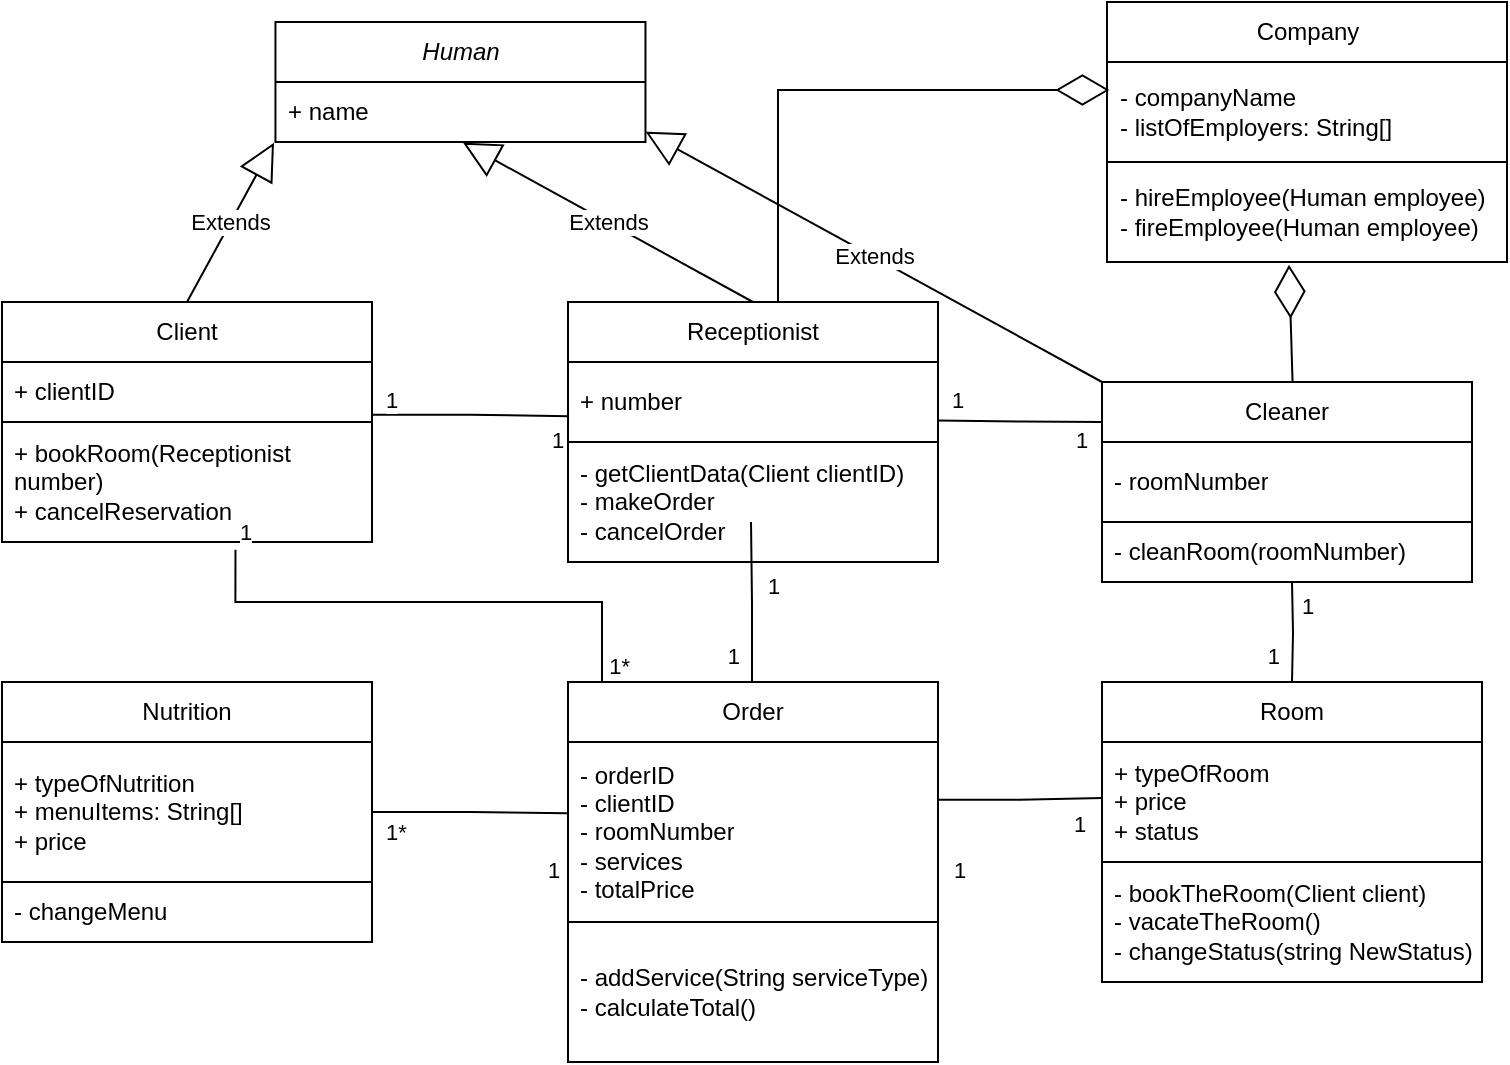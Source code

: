 <mxfile version="22.0.8" type="github">
  <diagram id="R2lEEEUBdFMjLlhIrx00" name="Page-1">
    <mxGraphModel dx="1235" dy="667" grid="1" gridSize="10" guides="1" tooltips="1" connect="1" arrows="1" fold="1" page="1" pageScale="1" pageWidth="850" pageHeight="1100" math="0" shadow="0" extFonts="Permanent Marker^https://fonts.googleapis.com/css?family=Permanent+Marker">
      <root>
        <mxCell id="0" />
        <mxCell id="1" parent="0" />
        <mxCell id="xkdvy3rVlE1kGI5gku1Z-3" value="&lt;i&gt;Human&lt;/i&gt;" style="swimlane;fontStyle=0;childLayout=stackLayout;horizontal=1;startSize=30;horizontalStack=0;resizeParent=1;resizeParentMax=0;resizeLast=0;collapsible=1;marginBottom=0;whiteSpace=wrap;html=1;" vertex="1" parent="1">
          <mxGeometry x="186.73" y="20" width="185" height="60" as="geometry" />
        </mxCell>
        <mxCell id="xkdvy3rVlE1kGI5gku1Z-4" value="+ name" style="text;strokeColor=none;fillColor=none;align=left;verticalAlign=middle;spacingLeft=4;spacingRight=4;overflow=hidden;points=[[0,0.5],[1,0.5]];portConstraint=eastwest;rotatable=0;whiteSpace=wrap;html=1;" vertex="1" parent="xkdvy3rVlE1kGI5gku1Z-3">
          <mxGeometry y="30" width="185" height="30" as="geometry" />
        </mxCell>
        <mxCell id="xkdvy3rVlE1kGI5gku1Z-7" value="Client" style="swimlane;fontStyle=0;childLayout=stackLayout;horizontal=1;startSize=30;horizontalStack=0;resizeParent=1;resizeParentMax=0;resizeLast=0;collapsible=1;marginBottom=0;whiteSpace=wrap;html=1;" vertex="1" parent="1">
          <mxGeometry x="50" y="160" width="185" height="120" as="geometry" />
        </mxCell>
        <mxCell id="xkdvy3rVlE1kGI5gku1Z-8" value="+ clientID" style="text;strokeColor=none;fillColor=none;align=left;verticalAlign=middle;spacingLeft=4;spacingRight=4;overflow=hidden;points=[[0,0.5],[1,0.5]];portConstraint=eastwest;rotatable=0;whiteSpace=wrap;html=1;" vertex="1" parent="xkdvy3rVlE1kGI5gku1Z-7">
          <mxGeometry y="30" width="185" height="30" as="geometry" />
        </mxCell>
        <mxCell id="xkdvy3rVlE1kGI5gku1Z-9" value="+ bookRoom(Receptionist number)&lt;br&gt;+ cancelReservation" style="text;strokeColor=default;fillColor=none;align=left;verticalAlign=middle;spacingLeft=4;spacingRight=4;overflow=hidden;points=[[0,0.5],[1,0.5]];portConstraint=eastwest;rotatable=0;whiteSpace=wrap;html=1;" vertex="1" parent="xkdvy3rVlE1kGI5gku1Z-7">
          <mxGeometry y="60" width="185" height="60" as="geometry" />
        </mxCell>
        <mxCell id="xkdvy3rVlE1kGI5gku1Z-10" value="Receptionist" style="swimlane;fontStyle=0;childLayout=stackLayout;horizontal=1;startSize=30;horizontalStack=0;resizeParent=1;resizeParentMax=0;resizeLast=0;collapsible=1;marginBottom=0;whiteSpace=wrap;html=1;" vertex="1" parent="1">
          <mxGeometry x="333" y="160" width="185" height="130" as="geometry" />
        </mxCell>
        <mxCell id="xkdvy3rVlE1kGI5gku1Z-11" value="+ number" style="text;strokeColor=none;fillColor=none;align=left;verticalAlign=middle;spacingLeft=4;spacingRight=4;overflow=hidden;points=[[0,0.5],[1,0.5]];portConstraint=eastwest;rotatable=0;whiteSpace=wrap;html=1;" vertex="1" parent="xkdvy3rVlE1kGI5gku1Z-10">
          <mxGeometry y="30" width="185" height="40" as="geometry" />
        </mxCell>
        <mxCell id="xkdvy3rVlE1kGI5gku1Z-12" value="- getClientData(Client clientID)&lt;br&gt;- makeOrder&lt;br&gt;- cancelOrder" style="text;strokeColor=default;fillColor=none;align=left;verticalAlign=middle;spacingLeft=4;spacingRight=4;overflow=hidden;points=[[0,0.5],[1,0.5]];portConstraint=eastwest;rotatable=0;whiteSpace=wrap;html=1;" vertex="1" parent="xkdvy3rVlE1kGI5gku1Z-10">
          <mxGeometry y="70" width="185" height="60" as="geometry" />
        </mxCell>
        <mxCell id="xkdvy3rVlE1kGI5gku1Z-13" value="Cleaner" style="swimlane;fontStyle=0;childLayout=stackLayout;horizontal=1;startSize=30;horizontalStack=0;resizeParent=1;resizeParentMax=0;resizeLast=0;collapsible=1;marginBottom=0;whiteSpace=wrap;html=1;" vertex="1" parent="1">
          <mxGeometry x="600" y="200" width="185" height="100" as="geometry" />
        </mxCell>
        <mxCell id="xkdvy3rVlE1kGI5gku1Z-14" value="- roomNumber" style="text;strokeColor=none;fillColor=none;align=left;verticalAlign=middle;spacingLeft=4;spacingRight=4;overflow=hidden;points=[[0,0.5],[1,0.5]];portConstraint=eastwest;rotatable=0;whiteSpace=wrap;html=1;" vertex="1" parent="xkdvy3rVlE1kGI5gku1Z-13">
          <mxGeometry y="30" width="185" height="40" as="geometry" />
        </mxCell>
        <mxCell id="xkdvy3rVlE1kGI5gku1Z-15" value="- cleanRoom(roomNumber)" style="text;strokeColor=default;fillColor=none;align=left;verticalAlign=middle;spacingLeft=4;spacingRight=4;overflow=hidden;points=[[0,0.5],[1,0.5]];portConstraint=eastwest;rotatable=0;whiteSpace=wrap;html=1;" vertex="1" parent="xkdvy3rVlE1kGI5gku1Z-13">
          <mxGeometry y="70" width="185" height="30" as="geometry" />
        </mxCell>
        <mxCell id="xkdvy3rVlE1kGI5gku1Z-17" value="Extends" style="endArrow=block;endSize=16;endFill=0;html=1;rounded=0;entryX=-0.004;entryY=1.013;entryDx=0;entryDy=0;entryPerimeter=0;exitX=0.5;exitY=0;exitDx=0;exitDy=0;" edge="1" parent="1" source="xkdvy3rVlE1kGI5gku1Z-7" target="xkdvy3rVlE1kGI5gku1Z-4">
          <mxGeometry width="160" relative="1" as="geometry">
            <mxPoint x="290" y="210" as="sourcePoint" />
            <mxPoint x="450" y="210" as="targetPoint" />
          </mxGeometry>
        </mxCell>
        <mxCell id="xkdvy3rVlE1kGI5gku1Z-18" value="Extends" style="endArrow=block;endSize=16;endFill=0;html=1;rounded=0;entryX=0.507;entryY=1.013;entryDx=0;entryDy=0;entryPerimeter=0;exitX=0.5;exitY=0;exitDx=0;exitDy=0;" edge="1" parent="1" source="xkdvy3rVlE1kGI5gku1Z-10" target="xkdvy3rVlE1kGI5gku1Z-4">
          <mxGeometry width="160" relative="1" as="geometry">
            <mxPoint x="153" y="150" as="sourcePoint" />
            <mxPoint x="343" y="64" as="targetPoint" />
          </mxGeometry>
        </mxCell>
        <mxCell id="xkdvy3rVlE1kGI5gku1Z-19" value="Extends" style="endArrow=block;endSize=16;endFill=0;html=1;rounded=0;entryX=1;entryY=0.827;entryDx=0;entryDy=0;entryPerimeter=0;exitX=0;exitY=0;exitDx=0;exitDy=0;" edge="1" parent="1" source="xkdvy3rVlE1kGI5gku1Z-13" target="xkdvy3rVlE1kGI5gku1Z-4">
          <mxGeometry width="160" relative="1" as="geometry">
            <mxPoint x="436" y="150" as="sourcePoint" />
            <mxPoint x="437" y="90" as="targetPoint" />
          </mxGeometry>
        </mxCell>
        <mxCell id="xkdvy3rVlE1kGI5gku1Z-20" value="Room" style="swimlane;fontStyle=0;childLayout=stackLayout;horizontal=1;startSize=30;horizontalStack=0;resizeParent=1;resizeParentMax=0;resizeLast=0;collapsible=1;marginBottom=0;whiteSpace=wrap;html=1;" vertex="1" parent="1">
          <mxGeometry x="600" y="350" width="190" height="150" as="geometry" />
        </mxCell>
        <mxCell id="xkdvy3rVlE1kGI5gku1Z-21" value="+ typeOfRoom&lt;br&gt;+ price&lt;br&gt;+ status" style="text;strokeColor=none;fillColor=none;align=left;verticalAlign=middle;spacingLeft=4;spacingRight=4;overflow=hidden;points=[[0,0.5],[1,0.5]];portConstraint=eastwest;rotatable=0;whiteSpace=wrap;html=1;" vertex="1" parent="xkdvy3rVlE1kGI5gku1Z-20">
          <mxGeometry y="30" width="190" height="60" as="geometry" />
        </mxCell>
        <mxCell id="xkdvy3rVlE1kGI5gku1Z-22" value="- bookTheRoom(Client client)&lt;br&gt;- vacateTheRoom()&lt;br&gt;- changeStatus(string NewStatus)" style="text;strokeColor=default;fillColor=none;align=left;verticalAlign=middle;spacingLeft=4;spacingRight=4;overflow=hidden;points=[[0,0.5],[1,0.5]];portConstraint=eastwest;rotatable=0;whiteSpace=wrap;html=1;" vertex="1" parent="xkdvy3rVlE1kGI5gku1Z-20">
          <mxGeometry y="90" width="190" height="60" as="geometry" />
        </mxCell>
        <mxCell id="xkdvy3rVlE1kGI5gku1Z-23" value="Order" style="swimlane;fontStyle=0;childLayout=stackLayout;horizontal=1;startSize=30;horizontalStack=0;resizeParent=1;resizeParentMax=0;resizeLast=0;collapsible=1;marginBottom=0;whiteSpace=wrap;html=1;" vertex="1" parent="1">
          <mxGeometry x="333" y="350" width="185" height="190" as="geometry" />
        </mxCell>
        <mxCell id="xkdvy3rVlE1kGI5gku1Z-24" value="- orderID&lt;br&gt;- clientID&lt;br&gt;- roomNumber&lt;br&gt;- services&lt;br&gt;- totalPrice" style="text;strokeColor=none;fillColor=none;align=left;verticalAlign=middle;spacingLeft=4;spacingRight=4;overflow=hidden;points=[[0,0.5],[1,0.5]];portConstraint=eastwest;rotatable=0;whiteSpace=wrap;html=1;" vertex="1" parent="xkdvy3rVlE1kGI5gku1Z-23">
          <mxGeometry y="30" width="185" height="90" as="geometry" />
        </mxCell>
        <mxCell id="xkdvy3rVlE1kGI5gku1Z-25" value="- addService(String serviceType)&lt;br&gt;- calculateTotal()" style="text;strokeColor=default;fillColor=none;align=left;verticalAlign=middle;spacingLeft=4;spacingRight=4;overflow=hidden;points=[[0,0.5],[1,0.5]];portConstraint=eastwest;rotatable=0;whiteSpace=wrap;html=1;" vertex="1" parent="xkdvy3rVlE1kGI5gku1Z-23">
          <mxGeometry y="120" width="185" height="70" as="geometry" />
        </mxCell>
        <mxCell id="xkdvy3rVlE1kGI5gku1Z-26" value="Nutrition" style="swimlane;fontStyle=0;childLayout=stackLayout;horizontal=1;startSize=30;horizontalStack=0;resizeParent=1;resizeParentMax=0;resizeLast=0;collapsible=1;marginBottom=0;whiteSpace=wrap;html=1;" vertex="1" parent="1">
          <mxGeometry x="50" y="350" width="185" height="130" as="geometry" />
        </mxCell>
        <mxCell id="xkdvy3rVlE1kGI5gku1Z-27" value="+ typeOfNutrition&lt;br&gt;+&amp;nbsp;menuItems: String[]&lt;br&gt;+ price" style="text;strokeColor=none;fillColor=none;align=left;verticalAlign=middle;spacingLeft=4;spacingRight=4;overflow=hidden;points=[[0,0.5],[1,0.5]];portConstraint=eastwest;rotatable=0;whiteSpace=wrap;html=1;" vertex="1" parent="xkdvy3rVlE1kGI5gku1Z-26">
          <mxGeometry y="30" width="185" height="70" as="geometry" />
        </mxCell>
        <mxCell id="xkdvy3rVlE1kGI5gku1Z-28" value="- changeMenu" style="text;strokeColor=default;fillColor=none;align=left;verticalAlign=middle;spacingLeft=4;spacingRight=4;overflow=hidden;points=[[0,0.5],[1,0.5]];portConstraint=eastwest;rotatable=0;whiteSpace=wrap;html=1;" vertex="1" parent="xkdvy3rVlE1kGI5gku1Z-26">
          <mxGeometry y="100" width="185" height="30" as="geometry" />
        </mxCell>
        <mxCell id="xkdvy3rVlE1kGI5gku1Z-31" value="" style="endArrow=none;html=1;edgeStyle=orthogonalEdgeStyle;rounded=0;exitX=0.631;exitY=1.064;exitDx=0;exitDy=0;exitPerimeter=0;" edge="1" parent="1" source="xkdvy3rVlE1kGI5gku1Z-9">
          <mxGeometry relative="1" as="geometry">
            <mxPoint x="290" y="210" as="sourcePoint" />
            <mxPoint x="380" y="350" as="targetPoint" />
            <Array as="points">
              <mxPoint x="167" y="310" />
              <mxPoint x="350" y="310" />
              <mxPoint x="350" y="350" />
            </Array>
          </mxGeometry>
        </mxCell>
        <mxCell id="xkdvy3rVlE1kGI5gku1Z-32" value="1" style="edgeLabel;resizable=0;html=1;align=left;verticalAlign=bottom;" connectable="0" vertex="1" parent="xkdvy3rVlE1kGI5gku1Z-31">
          <mxGeometry x="-1" relative="1" as="geometry" />
        </mxCell>
        <mxCell id="xkdvy3rVlE1kGI5gku1Z-33" value="1*" style="edgeLabel;resizable=0;html=1;align=right;verticalAlign=bottom;" connectable="0" vertex="1" parent="xkdvy3rVlE1kGI5gku1Z-31">
          <mxGeometry x="1" relative="1" as="geometry">
            <mxPoint x="-16" as="offset" />
          </mxGeometry>
        </mxCell>
        <mxCell id="xkdvy3rVlE1kGI5gku1Z-68" value="" style="endArrow=none;html=1;edgeStyle=orthogonalEdgeStyle;rounded=0;exitX=1;exitY=0.5;exitDx=0;exitDy=0;entryX=-0.003;entryY=0.396;entryDx=0;entryDy=0;entryPerimeter=0;" edge="1" parent="1" source="xkdvy3rVlE1kGI5gku1Z-27" target="xkdvy3rVlE1kGI5gku1Z-24">
          <mxGeometry relative="1" as="geometry">
            <mxPoint x="240" y="416" as="sourcePoint" />
            <mxPoint x="331" y="416" as="targetPoint" />
          </mxGeometry>
        </mxCell>
        <mxCell id="xkdvy3rVlE1kGI5gku1Z-71" value="1*" style="edgeLabel;resizable=0;html=1;align=left;verticalAlign=bottom;" connectable="0" vertex="1" parent="1">
          <mxGeometry x="176.735" y="290.0" as="geometry">
            <mxPoint x="63" y="143" as="offset" />
          </mxGeometry>
        </mxCell>
        <mxCell id="xkdvy3rVlE1kGI5gku1Z-72" value="1" style="edgeLabel;resizable=0;html=1;align=left;verticalAlign=bottom;" connectable="0" vertex="1" parent="1">
          <mxGeometry x="186.735" y="303.84" as="geometry">
            <mxPoint x="134" y="149" as="offset" />
          </mxGeometry>
        </mxCell>
        <mxCell id="xkdvy3rVlE1kGI5gku1Z-73" value="" style="endArrow=none;html=1;edgeStyle=orthogonalEdgeStyle;rounded=0;entryX=0.001;entryY=0.466;entryDx=0;entryDy=0;exitX=0.998;exitY=0.321;exitDx=0;exitDy=0;exitPerimeter=0;entryPerimeter=0;" edge="1" parent="1" source="xkdvy3rVlE1kGI5gku1Z-24" target="xkdvy3rVlE1kGI5gku1Z-21">
          <mxGeometry relative="1" as="geometry">
            <mxPoint x="520" y="410" as="sourcePoint" />
            <mxPoint x="617" y="411" as="targetPoint" />
          </mxGeometry>
        </mxCell>
        <mxCell id="xkdvy3rVlE1kGI5gku1Z-74" value="1" style="edgeLabel;resizable=0;html=1;align=left;verticalAlign=bottom;" connectable="0" vertex="1" parent="1">
          <mxGeometry x="390.005" y="303.84" as="geometry">
            <mxPoint x="134" y="149" as="offset" />
          </mxGeometry>
        </mxCell>
        <mxCell id="xkdvy3rVlE1kGI5gku1Z-75" value="1" style="edgeLabel;resizable=0;html=1;align=left;verticalAlign=bottom;" connectable="0" vertex="1" parent="1">
          <mxGeometry x="450.005" y="280" as="geometry">
            <mxPoint x="134" y="149" as="offset" />
          </mxGeometry>
        </mxCell>
        <mxCell id="xkdvy3rVlE1kGI5gku1Z-76" value="" style="endArrow=none;html=1;edgeStyle=orthogonalEdgeStyle;rounded=0;exitX=0.998;exitY=0.881;exitDx=0;exitDy=0;entryX=0.003;entryY=0.677;entryDx=0;entryDy=0;entryPerimeter=0;exitPerimeter=0;" edge="1" parent="1" source="xkdvy3rVlE1kGI5gku1Z-8" target="xkdvy3rVlE1kGI5gku1Z-11">
          <mxGeometry relative="1" as="geometry">
            <mxPoint x="235" y="219.24" as="sourcePoint" />
            <mxPoint x="332" y="220.24" as="targetPoint" />
          </mxGeometry>
        </mxCell>
        <mxCell id="xkdvy3rVlE1kGI5gku1Z-77" value="1" style="edgeLabel;resizable=0;html=1;align=left;verticalAlign=bottom;" connectable="0" vertex="1" parent="1">
          <mxGeometry x="176.735" y="290" as="geometry">
            <mxPoint x="63" y="-73" as="offset" />
          </mxGeometry>
        </mxCell>
        <mxCell id="xkdvy3rVlE1kGI5gku1Z-78" value="1" style="edgeLabel;resizable=0;html=1;align=left;verticalAlign=bottom;" connectable="0" vertex="1" parent="1">
          <mxGeometry x="259.995" y="310" as="geometry">
            <mxPoint x="63" y="-73" as="offset" />
          </mxGeometry>
        </mxCell>
        <mxCell id="xkdvy3rVlE1kGI5gku1Z-79" value="" style="endArrow=none;html=1;edgeStyle=orthogonalEdgeStyle;rounded=0;exitX=0.998;exitY=0.881;exitDx=0;exitDy=0;exitPerimeter=0;" edge="1" parent="1">
          <mxGeometry relative="1" as="geometry">
            <mxPoint x="518" y="219.25" as="sourcePoint" />
            <mxPoint x="600" y="220" as="targetPoint" />
          </mxGeometry>
        </mxCell>
        <mxCell id="xkdvy3rVlE1kGI5gku1Z-80" value="1" style="edgeLabel;resizable=0;html=1;align=left;verticalAlign=bottom;" connectable="0" vertex="1" parent="1">
          <mxGeometry x="459.995" y="290" as="geometry">
            <mxPoint x="63" y="-73" as="offset" />
          </mxGeometry>
        </mxCell>
        <mxCell id="xkdvy3rVlE1kGI5gku1Z-81" value="1" style="edgeLabel;resizable=0;html=1;align=left;verticalAlign=bottom;" connectable="0" vertex="1" parent="1">
          <mxGeometry x="521.995" y="310" as="geometry">
            <mxPoint x="63" y="-73" as="offset" />
          </mxGeometry>
        </mxCell>
        <mxCell id="xkdvy3rVlE1kGI5gku1Z-86" value="" style="endArrow=none;html=1;edgeStyle=orthogonalEdgeStyle;rounded=0;entryX=0.5;entryY=0;entryDx=0;entryDy=0;" edge="1" parent="1" target="xkdvy3rVlE1kGI5gku1Z-20">
          <mxGeometry relative="1" as="geometry">
            <mxPoint x="695" y="300" as="sourcePoint" />
            <mxPoint x="694.66" y="335" as="targetPoint" />
          </mxGeometry>
        </mxCell>
        <mxCell id="xkdvy3rVlE1kGI5gku1Z-87" value="1" style="edgeLabel;resizable=0;html=1;align=left;verticalAlign=bottom;" connectable="0" vertex="1" parent="xkdvy3rVlE1kGI5gku1Z-86">
          <mxGeometry x="-1" relative="1" as="geometry">
            <mxPoint x="3" y="20" as="offset" />
          </mxGeometry>
        </mxCell>
        <mxCell id="xkdvy3rVlE1kGI5gku1Z-88" value="1" style="edgeLabel;resizable=0;html=1;align=right;verticalAlign=bottom;" connectable="0" vertex="1" parent="xkdvy3rVlE1kGI5gku1Z-86">
          <mxGeometry x="1" relative="1" as="geometry">
            <mxPoint x="-6" y="-4" as="offset" />
          </mxGeometry>
        </mxCell>
        <mxCell id="xkdvy3rVlE1kGI5gku1Z-89" value="" style="endArrow=none;html=1;edgeStyle=orthogonalEdgeStyle;rounded=0;" edge="1" parent="1">
          <mxGeometry relative="1" as="geometry">
            <mxPoint x="424.5" y="270" as="sourcePoint" />
            <mxPoint x="425" y="350" as="targetPoint" />
          </mxGeometry>
        </mxCell>
        <mxCell id="xkdvy3rVlE1kGI5gku1Z-90" value="1" style="edgeLabel;resizable=0;html=1;align=left;verticalAlign=bottom;" connectable="0" vertex="1" parent="xkdvy3rVlE1kGI5gku1Z-89">
          <mxGeometry x="-1" relative="1" as="geometry">
            <mxPoint x="6" y="40" as="offset" />
          </mxGeometry>
        </mxCell>
        <mxCell id="xkdvy3rVlE1kGI5gku1Z-91" value="1" style="edgeLabel;resizable=0;html=1;align=right;verticalAlign=bottom;" connectable="0" vertex="1" parent="xkdvy3rVlE1kGI5gku1Z-89">
          <mxGeometry x="1" relative="1" as="geometry">
            <mxPoint x="-6" y="-4" as="offset" />
          </mxGeometry>
        </mxCell>
        <mxCell id="xkdvy3rVlE1kGI5gku1Z-92" value="Company" style="swimlane;fontStyle=0;childLayout=stackLayout;horizontal=1;startSize=30;horizontalStack=0;resizeParent=1;resizeParentMax=0;resizeLast=0;collapsible=1;marginBottom=0;whiteSpace=wrap;html=1;" vertex="1" parent="1">
          <mxGeometry x="602.5" y="10" width="200" height="130" as="geometry" />
        </mxCell>
        <mxCell id="xkdvy3rVlE1kGI5gku1Z-93" value="- companyName&lt;br&gt;- listOfEmployers: String[]" style="text;strokeColor=none;fillColor=none;align=left;verticalAlign=middle;spacingLeft=4;spacingRight=4;overflow=hidden;points=[[0,0.5],[1,0.5]];portConstraint=eastwest;rotatable=0;whiteSpace=wrap;html=1;" vertex="1" parent="xkdvy3rVlE1kGI5gku1Z-92">
          <mxGeometry y="30" width="200" height="50" as="geometry" />
        </mxCell>
        <mxCell id="xkdvy3rVlE1kGI5gku1Z-94" value="-&amp;nbsp;hireEmployee(Human employee)&lt;br&gt;- fireEmployee(Human employee)" style="text;strokeColor=default;fillColor=none;align=left;verticalAlign=middle;spacingLeft=4;spacingRight=4;overflow=hidden;points=[[0,0.5],[1,0.5]];portConstraint=eastwest;rotatable=0;whiteSpace=wrap;html=1;" vertex="1" parent="xkdvy3rVlE1kGI5gku1Z-92">
          <mxGeometry y="80" width="200" height="50" as="geometry" />
        </mxCell>
        <mxCell id="xkdvy3rVlE1kGI5gku1Z-100" value="" style="endArrow=diamondThin;endFill=0;endSize=24;html=1;rounded=0;entryX=0.006;entryY=0.28;entryDx=0;entryDy=0;entryPerimeter=0;" edge="1" parent="1" target="xkdvy3rVlE1kGI5gku1Z-93">
          <mxGeometry width="160" relative="1" as="geometry">
            <mxPoint x="438" y="160" as="sourcePoint" />
            <mxPoint x="438.08" y="122.7" as="targetPoint" />
            <Array as="points">
              <mxPoint x="438" y="54" />
            </Array>
          </mxGeometry>
        </mxCell>
        <mxCell id="xkdvy3rVlE1kGI5gku1Z-101" value="" style="endArrow=diamondThin;endFill=0;endSize=24;html=1;rounded=0;entryX=0.455;entryY=1.028;entryDx=0;entryDy=0;exitX=0.515;exitY=-0.004;exitDx=0;exitDy=0;exitPerimeter=0;entryPerimeter=0;" edge="1" parent="1" source="xkdvy3rVlE1kGI5gku1Z-13" target="xkdvy3rVlE1kGI5gku1Z-94">
          <mxGeometry width="160" relative="1" as="geometry">
            <mxPoint x="690" y="140" as="sourcePoint" />
            <mxPoint x="820" y="180" as="targetPoint" />
          </mxGeometry>
        </mxCell>
      </root>
    </mxGraphModel>
  </diagram>
</mxfile>
